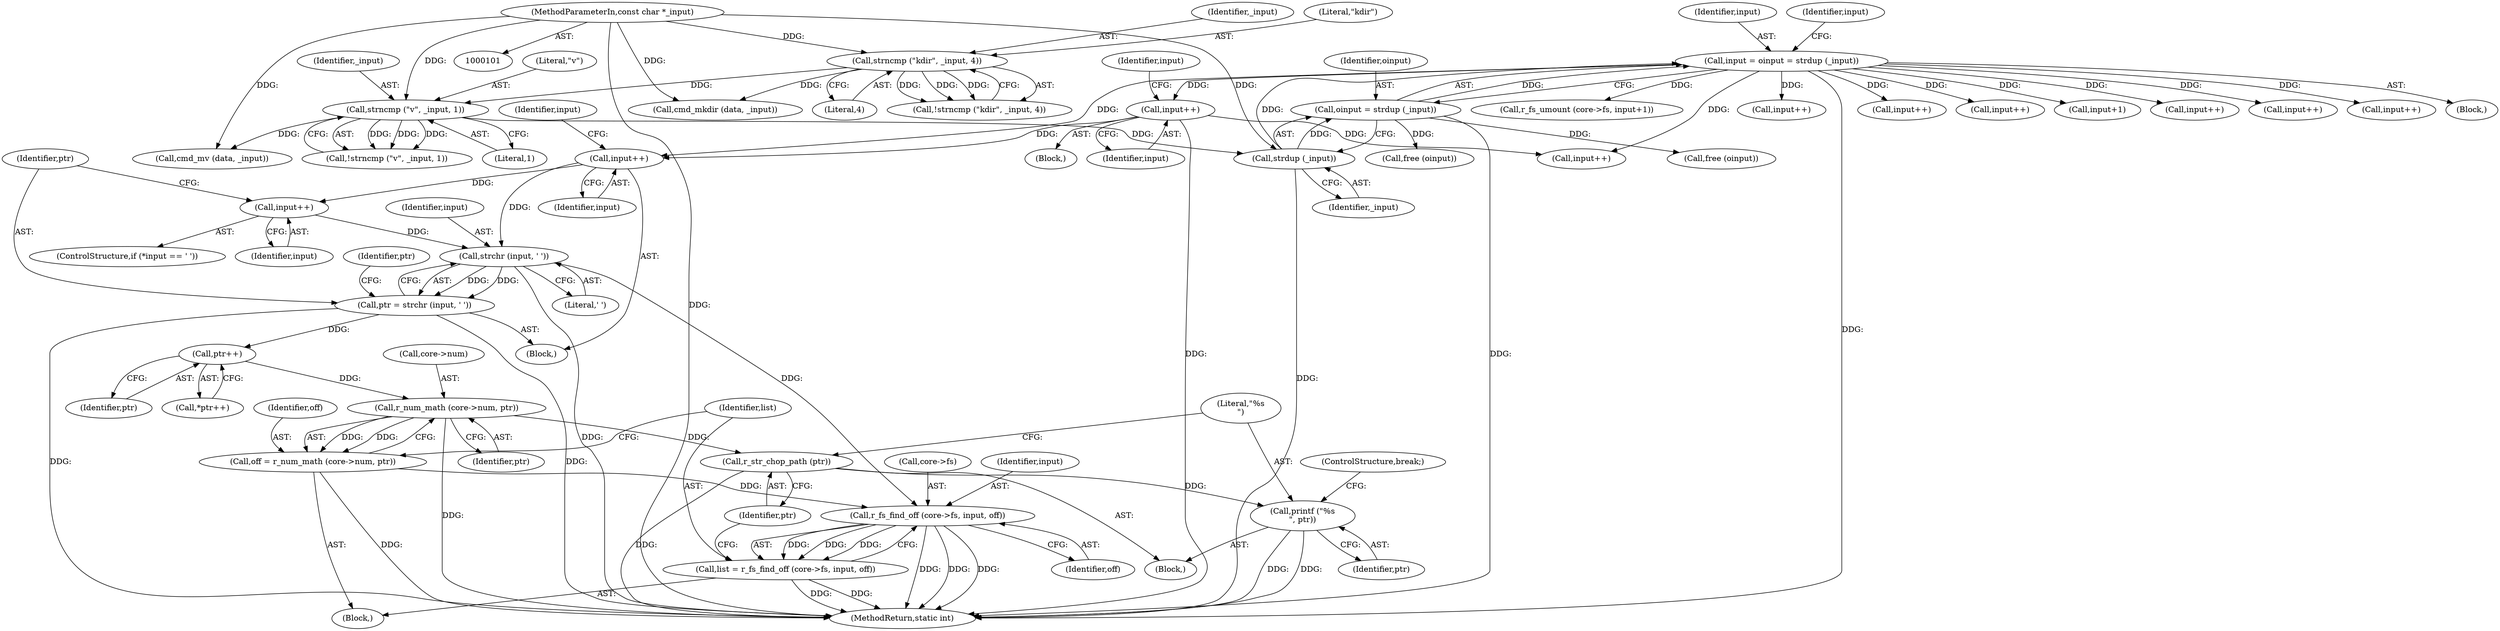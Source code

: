 digraph "0_radare2_65000a7fd9eea62359e6d6714f17b94a99a82edd@API" {
"1000591" [label="(Call,strchr (input, ' '))"];
"1000587" [label="(Call,input++)"];
"1000580" [label="(Call,input++)"];
"1000147" [label="(Call,input = oinput = strdup (_input))"];
"1000149" [label="(Call,oinput = strdup (_input))"];
"1000151" [label="(Call,strdup (_input))"];
"1000138" [label="(Call,strncmp (\"v\", _input, 1))"];
"1000127" [label="(Call,strncmp (\"kdir\", _input, 4))"];
"1000103" [label="(MethodParameterIn,const char *_input)"];
"1000528" [label="(Call,input++)"];
"1000589" [label="(Call,ptr = strchr (input, ' '))"];
"1000599" [label="(Call,ptr++)"];
"1000605" [label="(Call,r_num_math (core->num, ptr))"];
"1000603" [label="(Call,off = r_num_math (core->num, ptr))"];
"1000612" [label="(Call,r_fs_find_off (core->fs, input, off))"];
"1000610" [label="(Call,list = r_fs_find_off (core->fs, input, off))"];
"1000619" [label="(Call,r_str_chop_path (ptr))"];
"1000621" [label="(Call,printf (\"%s\n\", ptr))"];
"1000249" [label="(Call,r_fs_umount (core->fs, input+1))"];
"1000130" [label="(Literal,4)"];
"1000591" [label="(Call,strchr (input, ' '))"];
"1000529" [label="(Identifier,input)"];
"1000580" [label="(Call,input++)"];
"1000605" [label="(Call,r_num_math (core->num, ptr))"];
"1000539" [label="(Call,input++)"];
"1000138" [label="(Call,strncmp (\"v\", _input, 1))"];
"1000600" [label="(Identifier,ptr)"];
"1000454" [label="(Call,input++)"];
"1000611" [label="(Identifier,list)"];
"1000672" [label="(MethodReturn,static int)"];
"1000620" [label="(Identifier,ptr)"];
"1000151" [label="(Call,strdup (_input))"];
"1000303" [label="(Call,input++)"];
"1000340" [label="(Call,input++)"];
"1000587" [label="(Call,input++)"];
"1000533" [label="(Block,)"];
"1000595" [label="(Identifier,ptr)"];
"1000604" [label="(Identifier,off)"];
"1000144" [label="(Call,cmd_mv (data, _input))"];
"1000616" [label="(Identifier,input)"];
"1000590" [label="(Identifier,ptr)"];
"1000585" [label="(Identifier,input)"];
"1000127" [label="(Call,strncmp (\"kdir\", _input, 4))"];
"1000599" [label="(Call,ptr++)"];
"1000622" [label="(Literal,\"%s\n\")"];
"1000588" [label="(Identifier,input)"];
"1000253" [label="(Call,input+1)"];
"1000133" [label="(Call,cmd_mkdir (data, _input))"];
"1000603" [label="(Call,off = r_num_math (core->num, ptr))"];
"1000141" [label="(Literal,1)"];
"1000668" [label="(Call,free (oinput))"];
"1000407" [label="(Call,input++)"];
"1000528" [label="(Call,input++)"];
"1000582" [label="(ControlStructure,if (*input == ' '))"];
"1000639" [label="(Call,input++)"];
"1000129" [label="(Identifier,_input)"];
"1000147" [label="(Call,input = oinput = strdup (_input))"];
"1000137" [label="(Call,!strncmp (\"v\", _input, 1))"];
"1000156" [label="(Block,)"];
"1000623" [label="(Identifier,ptr)"];
"1000150" [label="(Identifier,oinput)"];
"1000152" [label="(Identifier,_input)"];
"1000621" [label="(Call,printf (\"%s\n\", ptr))"];
"1000581" [label="(Identifier,input)"];
"1000635" [label="(Call,free (oinput))"];
"1000627" [label="(ControlStructure,break;)"];
"1000610" [label="(Call,list = r_fs_find_off (core->fs, input, off))"];
"1000128" [label="(Literal,\"kdir\")"];
"1000149" [label="(Call,oinput = strdup (_input))"];
"1000618" [label="(Block,)"];
"1000158" [label="(Call,input++)"];
"1000532" [label="(Identifier,input)"];
"1000598" [label="(Call,*ptr++)"];
"1000592" [label="(Identifier,input)"];
"1000606" [label="(Call,core->num)"];
"1000617" [label="(Identifier,off)"];
"1000596" [label="(Block,)"];
"1000609" [label="(Identifier,ptr)"];
"1000612" [label="(Call,r_fs_find_off (core->fs, input, off))"];
"1000593" [label="(Literal,' ')"];
"1000148" [label="(Identifier,input)"];
"1000155" [label="(Identifier,input)"];
"1000103" [label="(MethodParameterIn,const char *_input)"];
"1000139" [label="(Literal,\"v\")"];
"1000589" [label="(Call,ptr = strchr (input, ' '))"];
"1000613" [label="(Call,core->fs)"];
"1000126" [label="(Call,!strncmp (\"kdir\", _input, 4))"];
"1000104" [label="(Block,)"];
"1000619" [label="(Call,r_str_chop_path (ptr))"];
"1000140" [label="(Identifier,_input)"];
"1000591" -> "1000589"  [label="AST: "];
"1000591" -> "1000593"  [label="CFG: "];
"1000592" -> "1000591"  [label="AST: "];
"1000593" -> "1000591"  [label="AST: "];
"1000589" -> "1000591"  [label="CFG: "];
"1000591" -> "1000672"  [label="DDG: "];
"1000591" -> "1000589"  [label="DDG: "];
"1000591" -> "1000589"  [label="DDG: "];
"1000587" -> "1000591"  [label="DDG: "];
"1000580" -> "1000591"  [label="DDG: "];
"1000591" -> "1000612"  [label="DDG: "];
"1000587" -> "1000582"  [label="AST: "];
"1000587" -> "1000588"  [label="CFG: "];
"1000588" -> "1000587"  [label="AST: "];
"1000590" -> "1000587"  [label="CFG: "];
"1000580" -> "1000587"  [label="DDG: "];
"1000580" -> "1000533"  [label="AST: "];
"1000580" -> "1000581"  [label="CFG: "];
"1000581" -> "1000580"  [label="AST: "];
"1000585" -> "1000580"  [label="CFG: "];
"1000147" -> "1000580"  [label="DDG: "];
"1000528" -> "1000580"  [label="DDG: "];
"1000147" -> "1000104"  [label="AST: "];
"1000147" -> "1000149"  [label="CFG: "];
"1000148" -> "1000147"  [label="AST: "];
"1000149" -> "1000147"  [label="AST: "];
"1000155" -> "1000147"  [label="CFG: "];
"1000147" -> "1000672"  [label="DDG: "];
"1000149" -> "1000147"  [label="DDG: "];
"1000151" -> "1000147"  [label="DDG: "];
"1000147" -> "1000158"  [label="DDG: "];
"1000147" -> "1000249"  [label="DDG: "];
"1000147" -> "1000253"  [label="DDG: "];
"1000147" -> "1000303"  [label="DDG: "];
"1000147" -> "1000340"  [label="DDG: "];
"1000147" -> "1000407"  [label="DDG: "];
"1000147" -> "1000454"  [label="DDG: "];
"1000147" -> "1000528"  [label="DDG: "];
"1000147" -> "1000539"  [label="DDG: "];
"1000147" -> "1000639"  [label="DDG: "];
"1000149" -> "1000151"  [label="CFG: "];
"1000150" -> "1000149"  [label="AST: "];
"1000151" -> "1000149"  [label="AST: "];
"1000149" -> "1000672"  [label="DDG: "];
"1000151" -> "1000149"  [label="DDG: "];
"1000149" -> "1000635"  [label="DDG: "];
"1000149" -> "1000668"  [label="DDG: "];
"1000151" -> "1000152"  [label="CFG: "];
"1000152" -> "1000151"  [label="AST: "];
"1000151" -> "1000672"  [label="DDG: "];
"1000138" -> "1000151"  [label="DDG: "];
"1000103" -> "1000151"  [label="DDG: "];
"1000138" -> "1000137"  [label="AST: "];
"1000138" -> "1000141"  [label="CFG: "];
"1000139" -> "1000138"  [label="AST: "];
"1000140" -> "1000138"  [label="AST: "];
"1000141" -> "1000138"  [label="AST: "];
"1000137" -> "1000138"  [label="CFG: "];
"1000138" -> "1000137"  [label="DDG: "];
"1000138" -> "1000137"  [label="DDG: "];
"1000138" -> "1000137"  [label="DDG: "];
"1000127" -> "1000138"  [label="DDG: "];
"1000103" -> "1000138"  [label="DDG: "];
"1000138" -> "1000144"  [label="DDG: "];
"1000127" -> "1000126"  [label="AST: "];
"1000127" -> "1000130"  [label="CFG: "];
"1000128" -> "1000127"  [label="AST: "];
"1000129" -> "1000127"  [label="AST: "];
"1000130" -> "1000127"  [label="AST: "];
"1000126" -> "1000127"  [label="CFG: "];
"1000127" -> "1000126"  [label="DDG: "];
"1000127" -> "1000126"  [label="DDG: "];
"1000127" -> "1000126"  [label="DDG: "];
"1000103" -> "1000127"  [label="DDG: "];
"1000127" -> "1000133"  [label="DDG: "];
"1000103" -> "1000101"  [label="AST: "];
"1000103" -> "1000672"  [label="DDG: "];
"1000103" -> "1000133"  [label="DDG: "];
"1000103" -> "1000144"  [label="DDG: "];
"1000528" -> "1000156"  [label="AST: "];
"1000528" -> "1000529"  [label="CFG: "];
"1000529" -> "1000528"  [label="AST: "];
"1000532" -> "1000528"  [label="CFG: "];
"1000528" -> "1000672"  [label="DDG: "];
"1000528" -> "1000539"  [label="DDG: "];
"1000589" -> "1000533"  [label="AST: "];
"1000590" -> "1000589"  [label="AST: "];
"1000595" -> "1000589"  [label="CFG: "];
"1000589" -> "1000672"  [label="DDG: "];
"1000589" -> "1000672"  [label="DDG: "];
"1000589" -> "1000599"  [label="DDG: "];
"1000599" -> "1000598"  [label="AST: "];
"1000599" -> "1000600"  [label="CFG: "];
"1000600" -> "1000599"  [label="AST: "];
"1000598" -> "1000599"  [label="CFG: "];
"1000599" -> "1000605"  [label="DDG: "];
"1000605" -> "1000603"  [label="AST: "];
"1000605" -> "1000609"  [label="CFG: "];
"1000606" -> "1000605"  [label="AST: "];
"1000609" -> "1000605"  [label="AST: "];
"1000603" -> "1000605"  [label="CFG: "];
"1000605" -> "1000672"  [label="DDG: "];
"1000605" -> "1000603"  [label="DDG: "];
"1000605" -> "1000603"  [label="DDG: "];
"1000605" -> "1000619"  [label="DDG: "];
"1000603" -> "1000596"  [label="AST: "];
"1000604" -> "1000603"  [label="AST: "];
"1000611" -> "1000603"  [label="CFG: "];
"1000603" -> "1000672"  [label="DDG: "];
"1000603" -> "1000612"  [label="DDG: "];
"1000612" -> "1000610"  [label="AST: "];
"1000612" -> "1000617"  [label="CFG: "];
"1000613" -> "1000612"  [label="AST: "];
"1000616" -> "1000612"  [label="AST: "];
"1000617" -> "1000612"  [label="AST: "];
"1000610" -> "1000612"  [label="CFG: "];
"1000612" -> "1000672"  [label="DDG: "];
"1000612" -> "1000672"  [label="DDG: "];
"1000612" -> "1000672"  [label="DDG: "];
"1000612" -> "1000610"  [label="DDG: "];
"1000612" -> "1000610"  [label="DDG: "];
"1000612" -> "1000610"  [label="DDG: "];
"1000610" -> "1000596"  [label="AST: "];
"1000611" -> "1000610"  [label="AST: "];
"1000620" -> "1000610"  [label="CFG: "];
"1000610" -> "1000672"  [label="DDG: "];
"1000610" -> "1000672"  [label="DDG: "];
"1000619" -> "1000618"  [label="AST: "];
"1000619" -> "1000620"  [label="CFG: "];
"1000620" -> "1000619"  [label="AST: "];
"1000622" -> "1000619"  [label="CFG: "];
"1000619" -> "1000672"  [label="DDG: "];
"1000619" -> "1000621"  [label="DDG: "];
"1000621" -> "1000618"  [label="AST: "];
"1000621" -> "1000623"  [label="CFG: "];
"1000622" -> "1000621"  [label="AST: "];
"1000623" -> "1000621"  [label="AST: "];
"1000627" -> "1000621"  [label="CFG: "];
"1000621" -> "1000672"  [label="DDG: "];
"1000621" -> "1000672"  [label="DDG: "];
}
